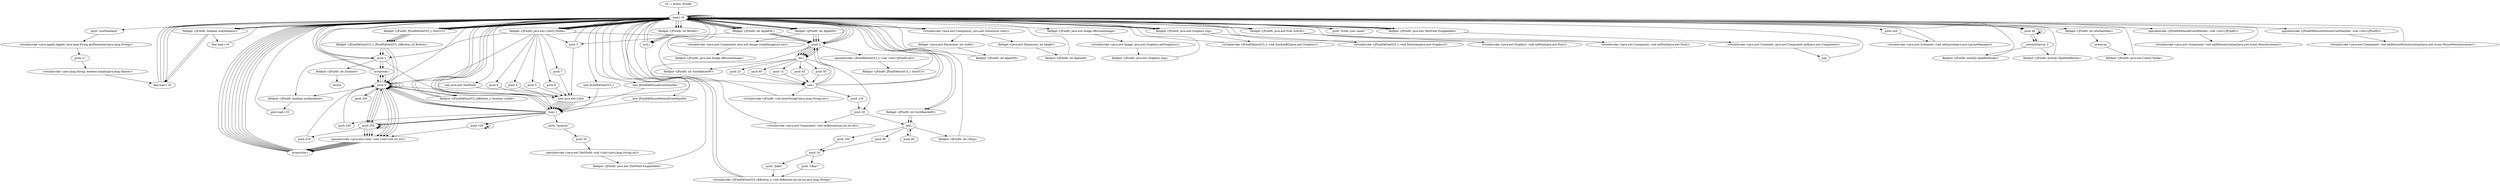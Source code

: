 digraph "" {
    "r0 := @this: JFindIt"
    "load.r r0"
    "r0 := @this: JFindIt"->"load.r r0";
    "push \"useDatabase\""
    "load.r r0"->"push \"useDatabase\"";
    "virtualinvoke <java.applet.Applet: java.lang.String getParameter(java.lang.String)>"
    "push \"useDatabase\""->"virtualinvoke <java.applet.Applet: java.lang.String getParameter(java.lang.String)>";
    "push \"y\""
    "virtualinvoke <java.applet.Applet: java.lang.String getParameter(java.lang.String)>"->"push \"y\"";
    "virtualinvoke <java.lang.String: boolean equals(java.lang.Object)>"
    "push \"y\""->"virtualinvoke <java.lang.String: boolean equals(java.lang.Object)>";
    "ifeq load.r r0"
    "virtualinvoke <java.lang.String: boolean equals(java.lang.Object)>"->"ifeq load.r r0";
    "ifeq load.r r0"->"load.r r0";
    "push 1"
    "load.r r0"->"push 1";
    "fieldput <JFindIt: boolean useDatabase>"
    "push 1"->"fieldput <JFindIt: boolean useDatabase>";
    "goto load.r r0"
    "fieldput <JFindIt: boolean useDatabase>"->"goto load.r r0";
    "goto load.r r0"->"load.r r0";
    "load.r r0"->"load.r r0";
    "virtualinvoke <java.awt.Component: java.awt.Dimension size()>"
    "load.r r0"->"virtualinvoke <java.awt.Component: java.awt.Dimension size()>";
    "fieldget <java.awt.Dimension: int width>"
    "virtualinvoke <java.awt.Component: java.awt.Dimension size()>"->"fieldget <java.awt.Dimension: int width>";
    "fieldput <JFindIt: int AppletW>"
    "fieldget <java.awt.Dimension: int width>"->"fieldput <JFindIt: int AppletW>";
    "fieldput <JFindIt: int AppletW>"->"load.r r0";
    "load.r r0"->"load.r r0";
    "load.r r0"->"virtualinvoke <java.awt.Component: java.awt.Dimension size()>";
    "fieldget <java.awt.Dimension: int height>"
    "virtualinvoke <java.awt.Component: java.awt.Dimension size()>"->"fieldget <java.awt.Dimension: int height>";
    "fieldput <JFindIt: int AppletH>"
    "fieldget <java.awt.Dimension: int height>"->"fieldput <JFindIt: int AppletH>";
    "fieldput <JFindIt: int AppletH>"->"load.r r0";
    "load.r r0"->"load.r r0";
    "fieldget <JFindIt: int AppletW>"
    "load.r r0"->"fieldget <JFindIt: int AppletW>";
    "push 3"
    "fieldget <JFindIt: int AppletW>"->"push 3";
    "push 3"->"load.r r0";
    "fieldget <JFindIt: int Border>"
    "load.r r0"->"fieldget <JFindIt: int Border>";
    "mul.i"
    "fieldget <JFindIt: int Border>"->"mul.i";
    "sub.i"
    "mul.i"->"sub.i";
    "push 2"
    "sub.i"->"push 2";
    "div.i"
    "push 2"->"div.i";
    "fieldput <JFindIt: int SuchflaecheW>"
    "div.i"->"fieldput <JFindIt: int SuchflaecheW>";
    "fieldput <JFindIt: int SuchflaecheW>"->"load.r r0";
    "load.r r0"->"push 2";
    "push 2"->"load.r r0";
    "load.r r0"->"fieldget <JFindIt: int Border>";
    "fieldget <JFindIt: int Border>"->"mul.i";
    "mul.i"->"load.r r0";
    "fieldget <JFindIt: int SuchflaecheW>"
    "load.r r0"->"fieldget <JFindIt: int SuchflaecheW>";
    "add.i"
    "fieldget <JFindIt: int SuchflaecheW>"->"add.i";
    "push 40"
    "add.i"->"push 40";
    "push 40"->"add.i";
    "fieldput <JFindIt: int yMsg>"
    "add.i"->"fieldput <JFindIt: int yMsg>";
    "fieldput <JFindIt: int yMsg>"->"load.r r0";
    "load.r r0"->"load.r r0";
    "load.r r0"->"load.r r0";
    "load.r r0"->"fieldget <JFindIt: int AppletW>";
    "fieldget <JFindIt: int AppletW>"->"load.r r0";
    "fieldget <JFindIt: int AppletH>"
    "load.r r0"->"fieldget <JFindIt: int AppletH>";
    "virtualinvoke <java.awt.Component: java.awt.Image createImage(int,int)>"
    "fieldget <JFindIt: int AppletH>"->"virtualinvoke <java.awt.Component: java.awt.Image createImage(int,int)>";
    "fieldput <JFindIt: java.awt.Image offscreenImage>"
    "virtualinvoke <java.awt.Component: java.awt.Image createImage(int,int)>"->"fieldput <JFindIt: java.awt.Image offscreenImage>";
    "fieldput <JFindIt: java.awt.Image offscreenImage>"->"load.r r0";
    "load.r r0"->"load.r r0";
    "fieldget <JFindIt: java.awt.Image offscreenImage>"
    "load.r r0"->"fieldget <JFindIt: java.awt.Image offscreenImage>";
    "virtualinvoke <java.awt.Image: java.awt.Graphics getGraphics()>"
    "fieldget <JFindIt: java.awt.Image offscreenImage>"->"virtualinvoke <java.awt.Image: java.awt.Graphics getGraphics()>";
    "fieldput <JFindIt: java.awt.Graphics osg>"
    "virtualinvoke <java.awt.Image: java.awt.Graphics getGraphics()>"->"fieldput <JFindIt: java.awt.Graphics osg>";
    "fieldput <JFindIt: java.awt.Graphics osg>"->"load.r r0";
    "fieldget <JFindIt: java.awt.Graphics osg>"
    "load.r r0"->"fieldget <JFindIt: java.awt.Graphics osg>";
    "fieldget <JFindIt: java.awt.Graphics osg>"->"load.r r0";
    "fieldget <JFindIt: java.awt.Font Schrift>"
    "load.r r0"->"fieldget <JFindIt: java.awt.Font Schrift>";
    "virtualinvoke <java.awt.Graphics: void setFont(java.awt.Font)>"
    "fieldget <JFindIt: java.awt.Font Schrift>"->"virtualinvoke <java.awt.Graphics: void setFont(java.awt.Font)>";
    "virtualinvoke <java.awt.Graphics: void setFont(java.awt.Font)>"->"load.r r0";
    "new JFindIt$SmiGUI_c"
    "load.r r0"->"new JFindIt$SmiGUI_c";
    "dup1.r"
    "new JFindIt$SmiGUI_c"->"dup1.r";
    "dup1.r"->"load.r r0";
    "load.r r0"->"push 2";
    "specialinvoke <JFindIt$SmiGUI_c: void <init>(JFindIt,int)>"
    "push 2"->"specialinvoke <JFindIt$SmiGUI_c: void <init>(JFindIt,int)>";
    "fieldput <JFindIt: JFindIt$SmiGUI_c SmiGUI>"
    "specialinvoke <JFindIt$SmiGUI_c: void <init>(JFindIt,int)>"->"fieldput <JFindIt: JFindIt$SmiGUI_c SmiGUI>";
    "fieldput <JFindIt: JFindIt$SmiGUI_c SmiGUI>"->"load.r r0";
    "fieldget <JFindIt: JFindIt$SmiGUI_c SmiGUI>"
    "load.r r0"->"fieldget <JFindIt: JFindIt$SmiGUI_c SmiGUI>";
    "fieldget <JFindIt$SmiGUI_c: JFindIt$SmiGUI_c$Button_c[] Button>"
    "fieldget <JFindIt: JFindIt$SmiGUI_c SmiGUI>"->"fieldget <JFindIt$SmiGUI_c: JFindIt$SmiGUI_c$Button_c[] Button>";
    "push 0"
    "fieldget <JFindIt$SmiGUI_c: JFindIt$SmiGUI_c$Button_c[] Button>"->"push 0";
    "arrayread.r"
    "push 0"->"arrayread.r";
    "arrayread.r"->"load.r r0";
    "load.r r0"->"fieldget <JFindIt: int AppletW>";
    "fieldget <JFindIt: int AppletW>"->"push 2";
    "push 2"->"div.i";
    "push 45"
    "div.i"->"push 45";
    "push 45"->"sub.i";
    "sub.i"->"load.r r0";
    "load.r r0"->"fieldget <JFindIt: int AppletH>";
    "fieldget <JFindIt: int AppletH>"->"push 2";
    "push 2"->"div.i";
    "push 20"
    "div.i"->"push 20";
    "push 20"->"add.i";
    "push 90"
    "add.i"->"push 90";
    "push 18"
    "push 90"->"push 18";
    "push \"Okay!\""
    "push 18"->"push \"Okay!\"";
    "virtualinvoke <JFindIt$SmiGUI_c$Button_c: void define(int,int,int,int,java.lang.String)>"
    "push \"Okay!\""->"virtualinvoke <JFindIt$SmiGUI_c$Button_c: void define(int,int,int,int,java.lang.String)>";
    "virtualinvoke <JFindIt$SmiGUI_c$Button_c: void define(int,int,int,int,java.lang.String)>"->"load.r r0";
    "fieldget <JFindIt: boolean useDatabase>"
    "load.r r0"->"fieldget <JFindIt: boolean useDatabase>";
    "ifne load.r r0"
    "fieldget <JFindIt: boolean useDatabase>"->"ifne load.r r0";
    "ifne load.r r0"->"load.r r0";
    "load.r r0"->"fieldget <JFindIt: JFindIt$SmiGUI_c SmiGUI>";
    "fieldget <JFindIt: JFindIt$SmiGUI_c SmiGUI>"->"fieldget <JFindIt$SmiGUI_c: JFindIt$SmiGUI_c$Button_c[] Button>";
    "fieldget <JFindIt$SmiGUI_c: JFindIt$SmiGUI_c$Button_c[] Button>"->"push 0";
    "push 0"->"arrayread.r";
    "arrayread.r"->"push 0";
    "fieldput <JFindIt$SmiGUI_c$Button_c: boolean visible>"
    "push 0"->"fieldput <JFindIt$SmiGUI_c$Button_c: boolean visible>";
    "fieldput <JFindIt$SmiGUI_c$Button_c: boolean visible>"->"load.r r0";
    "load.r r0"->"fieldget <JFindIt: JFindIt$SmiGUI_c SmiGUI>";
    "fieldget <JFindIt: JFindIt$SmiGUI_c SmiGUI>"->"fieldget <JFindIt$SmiGUI_c: JFindIt$SmiGUI_c$Button_c[] Button>";
    "fieldget <JFindIt$SmiGUI_c: JFindIt$SmiGUI_c$Button_c[] Button>"->"push 1";
    "push 1"->"arrayread.r";
    "arrayread.r"->"load.r r0";
    "load.r r0"->"fieldget <JFindIt: int AppletW>";
    "fieldget <JFindIt: int AppletW>"->"push 2";
    "push 2"->"div.i";
    "push 50"
    "div.i"->"push 50";
    "push 50"->"sub.i";
    "sub.i"->"push 2";
    "push 2"->"load.r r0";
    "load.r r0"->"fieldget <JFindIt: int Border>";
    "fieldget <JFindIt: int Border>"->"mul.i";
    "mul.i"->"load.r r0";
    "load.r r0"->"fieldget <JFindIt: int SuchflaecheW>";
    "fieldget <JFindIt: int SuchflaecheW>"->"add.i";
    "push 100"
    "add.i"->"push 100";
    "push 100"->"push 18";
    "push \"Joker\""
    "push 18"->"push \"Joker\"";
    "push \"Joker\""->"virtualinvoke <JFindIt$SmiGUI_c$Button_c: void define(int,int,int,int,java.lang.String)>";
    "virtualinvoke <JFindIt$SmiGUI_c$Button_c: void define(int,int,int,int,java.lang.String)>"->"load.r r0";
    "load.r r0"->"fieldget <JFindIt: JFindIt$SmiGUI_c SmiGUI>";
    "fieldget <JFindIt: JFindIt$SmiGUI_c SmiGUI>"->"fieldget <JFindIt$SmiGUI_c: JFindIt$SmiGUI_c$Button_c[] Button>";
    "fieldget <JFindIt$SmiGUI_c: JFindIt$SmiGUI_c$Button_c[] Button>"->"push 1";
    "push 1"->"arrayread.r";
    "arrayread.r"->"push 0";
    "push 0"->"fieldput <JFindIt$SmiGUI_c$Button_c: boolean visible>";
    "fieldput <JFindIt$SmiGUI_c$Button_c: boolean visible>"->"load.r r0";
    "load.r r0"->"fieldget <JFindIt: JFindIt$SmiGUI_c SmiGUI>";
    "fieldget <JFindIt: JFindIt$SmiGUI_c SmiGUI>"->"load.r r0";
    "load.r r0"->"fieldget <JFindIt: java.awt.Graphics osg>";
    "virtualinvoke <JFindIt$SmiGUI_c: void ZeichneBG(java.awt.Graphics)>"
    "fieldget <JFindIt: java.awt.Graphics osg>"->"virtualinvoke <JFindIt$SmiGUI_c: void ZeichneBG(java.awt.Graphics)>";
    "virtualinvoke <JFindIt$SmiGUI_c: void ZeichneBG(java.awt.Graphics)>"->"load.r r0";
    "load.r r0"->"fieldget <JFindIt: JFindIt$SmiGUI_c SmiGUI>";
    "fieldget <JFindIt: JFindIt$SmiGUI_c SmiGUI>"->"load.r r0";
    "load.r r0"->"fieldget <JFindIt: java.awt.Graphics osg>";
    "virtualinvoke <JFindIt$SmiGUI_c: void Zeichnen(java.awt.Graphics)>"
    "fieldget <JFindIt: java.awt.Graphics osg>"->"virtualinvoke <JFindIt$SmiGUI_c: void Zeichnen(java.awt.Graphics)>";
    "virtualinvoke <JFindIt$SmiGUI_c: void Zeichnen(java.awt.Graphics)>"->"load.r r0";
    "load.r r0"->"fieldget <JFindIt: boolean useDatabase>";
    "fieldget <JFindIt: boolean useDatabase>"->"ifeq load.r r0";
    "ifeq load.r r0"->"load.r r0";
    "push \"Enter your name:\""
    "load.r r0"->"push \"Enter your name:\"";
    "push \"Enter your name:\""->"load.r r0";
    "load.r r0"->"fieldget <JFindIt: int AppletH>";
    "fieldget <JFindIt: int AppletH>"->"push 2";
    "push 2"->"div.i";
    "push 23"
    "div.i"->"push 23";
    "push 23"->"sub.i";
    "virtualinvoke <JFindIt: void drawStringC(java.lang.String,int)>"
    "sub.i"->"virtualinvoke <JFindIt: void drawStringC(java.lang.String,int)>";
    "virtualinvoke <JFindIt: void drawStringC(java.lang.String,int)>"->"load.r r0";
    "load.r r0"->"fieldget <JFindIt: boolean useDatabase>";
    "fieldget <JFindIt: boolean useDatabase>"->"ifeq load.r r0";
    "ifeq load.r r0"->"load.r r0";
    "new java.awt.TextField"
    "load.r r0"->"new java.awt.TextField";
    "new java.awt.TextField"->"dup1.r";
    "push \"anonym\""
    "dup1.r"->"push \"anonym\"";
    "push 30"
    "push \"anonym\""->"push 30";
    "specialinvoke <java.awt.TextField: void <init>(java.lang.String,int)>"
    "push 30"->"specialinvoke <java.awt.TextField: void <init>(java.lang.String,int)>";
    "fieldput <JFindIt: java.awt.TextField Eingabefeld>"
    "specialinvoke <java.awt.TextField: void <init>(java.lang.String,int)>"->"fieldput <JFindIt: java.awt.TextField Eingabefeld>";
    "fieldput <JFindIt: java.awt.TextField Eingabefeld>"->"load.r r0";
    "fieldget <JFindIt: java.awt.TextField Eingabefeld>"
    "load.r r0"->"fieldget <JFindIt: java.awt.TextField Eingabefeld>";
    "fieldget <JFindIt: java.awt.TextField Eingabefeld>"->"load.r r0";
    "load.r r0"->"fieldget <JFindIt: java.awt.Font Schrift>";
    "virtualinvoke <java.awt.Component: void setFont(java.awt.Font)>"
    "fieldget <JFindIt: java.awt.Font Schrift>"->"virtualinvoke <java.awt.Component: void setFont(java.awt.Font)>";
    "virtualinvoke <java.awt.Component: void setFont(java.awt.Font)>"->"load.r r0";
    "load.r r0"->"fieldget <JFindIt: java.awt.TextField Eingabefeld>";
    "fieldget <JFindIt: java.awt.TextField Eingabefeld>"->"load.r r0";
    "load.r r0"->"fieldget <JFindIt: int AppletW>";
    "fieldget <JFindIt: int AppletW>"->"push 2";
    "push 2"->"div.i";
    "push 60"
    "div.i"->"push 60";
    "push 60"->"sub.i";
    "sub.i"->"load.r r0";
    "load.r r0"->"fieldget <JFindIt: int AppletH>";
    "fieldget <JFindIt: int AppletH>"->"push 2";
    "push 2"->"div.i";
    "push 15"
    "div.i"->"push 15";
    "push 15"->"sub.i";
    "push 120"
    "sub.i"->"push 120";
    "push 120"->"push 20";
    "virtualinvoke <java.awt.Component: void setBounds(int,int,int,int)>"
    "push 20"->"virtualinvoke <java.awt.Component: void setBounds(int,int,int,int)>";
    "virtualinvoke <java.awt.Component: void setBounds(int,int,int,int)>"->"load.r r0";
    "push null"
    "load.r r0"->"push null";
    "virtualinvoke <java.awt.Container: void setLayout(java.awt.LayoutManager)>"
    "push null"->"virtualinvoke <java.awt.Container: void setLayout(java.awt.LayoutManager)>";
    "virtualinvoke <java.awt.Container: void setLayout(java.awt.LayoutManager)>"->"load.r r0";
    "load.r r0"->"load.r r0";
    "load.r r0"->"fieldget <JFindIt: java.awt.TextField Eingabefeld>";
    "virtualinvoke <java.awt.Container: java.awt.Component add(java.awt.Component)>"
    "fieldget <JFindIt: java.awt.TextField Eingabefeld>"->"virtualinvoke <java.awt.Container: java.awt.Component add(java.awt.Component)>";
    "pop"
    "virtualinvoke <java.awt.Container: java.awt.Component add(java.awt.Component)>"->"pop";
    "pop"->"load.r r0";
    "push 48"
    "load.r r0"->"push 48";
    "push 48"->"push 48";
    "newmultiarray 2"
    "push 48"->"newmultiarray 2";
    "fieldput <JFindIt: byte[][] SpielfeldLinks>"
    "newmultiarray 2"->"fieldput <JFindIt: byte[][] SpielfeldLinks>";
    "fieldput <JFindIt: byte[][] SpielfeldLinks>"->"load.r r0";
    "load.r r0"->"push 48";
    "push 48"->"push 48";
    "push 48"->"newmultiarray 2";
    "fieldput <JFindIt: byte[][] SpielfeldRechts>"
    "newmultiarray 2"->"fieldput <JFindIt: byte[][] SpielfeldRechts>";
    "fieldput <JFindIt: byte[][] SpielfeldRechts>"->"load.r r0";
    "load.r r0"->"load.r r0";
    "fieldget <JFindIt: int nFarbenMax>"
    "load.r r0"->"fieldget <JFindIt: int nFarbenMax>";
    "newarray"
    "fieldget <JFindIt: int nFarbenMax>"->"newarray";
    "fieldput <JFindIt: java.awt.Color[] Farbe>"
    "newarray"->"fieldput <JFindIt: java.awt.Color[] Farbe>";
    "fieldput <JFindIt: java.awt.Color[] Farbe>"->"load.r r0";
    "fieldget <JFindIt: java.awt.Color[] Farbe>"
    "load.r r0"->"fieldget <JFindIt: java.awt.Color[] Farbe>";
    "fieldget <JFindIt: java.awt.Color[] Farbe>"->"push 0";
    "new java.awt.Color"
    "push 0"->"new java.awt.Color";
    "new java.awt.Color"->"dup1.r";
    "dup1.r"->"push 0";
    "push 0"->"push 0";
    "push 0"->"push 0";
    "specialinvoke <java.awt.Color: void <init>(int,int,int)>"
    "push 0"->"specialinvoke <java.awt.Color: void <init>(int,int,int)>";
    "arraywrite.r"
    "specialinvoke <java.awt.Color: void <init>(int,int,int)>"->"arraywrite.r";
    "arraywrite.r"->"load.r r0";
    "load.r r0"->"fieldget <JFindIt: java.awt.Color[] Farbe>";
    "fieldget <JFindIt: java.awt.Color[] Farbe>"->"push 1";
    "push 1"->"new java.awt.Color";
    "new java.awt.Color"->"dup1.r";
    "push 255"
    "dup1.r"->"push 255";
    "push 255"->"push 255";
    "push 255"->"push 255";
    "push 255"->"specialinvoke <java.awt.Color: void <init>(int,int,int)>";
    "specialinvoke <java.awt.Color: void <init>(int,int,int)>"->"arraywrite.r";
    "arraywrite.r"->"load.r r0";
    "load.r r0"->"fieldget <JFindIt: java.awt.Color[] Farbe>";
    "fieldget <JFindIt: java.awt.Color[] Farbe>"->"push 2";
    "push 2"->"new java.awt.Color";
    "new java.awt.Color"->"dup1.r";
    "push 128"
    "dup1.r"->"push 128";
    "push 128"->"push 128";
    "push 128"->"push 128";
    "push 128"->"specialinvoke <java.awt.Color: void <init>(int,int,int)>";
    "specialinvoke <java.awt.Color: void <init>(int,int,int)>"->"arraywrite.r";
    "arraywrite.r"->"load.r r0";
    "load.r r0"->"fieldget <JFindIt: java.awt.Color[] Farbe>";
    "fieldget <JFindIt: java.awt.Color[] Farbe>"->"push 3";
    "push 3"->"new java.awt.Color";
    "new java.awt.Color"->"dup1.r";
    "push 220"
    "dup1.r"->"push 220";
    "push 220"->"push 0";
    "push 0"->"push 0";
    "push 0"->"specialinvoke <java.awt.Color: void <init>(int,int,int)>";
    "specialinvoke <java.awt.Color: void <init>(int,int,int)>"->"arraywrite.r";
    "arraywrite.r"->"load.r r0";
    "load.r r0"->"fieldget <JFindIt: java.awt.Color[] Farbe>";
    "push 4"
    "fieldget <JFindIt: java.awt.Color[] Farbe>"->"push 4";
    "push 4"->"new java.awt.Color";
    "new java.awt.Color"->"dup1.r";
    "dup1.r"->"push 255";
    "push 210"
    "push 255"->"push 210";
    "push 210"->"push 0";
    "push 0"->"specialinvoke <java.awt.Color: void <init>(int,int,int)>";
    "specialinvoke <java.awt.Color: void <init>(int,int,int)>"->"arraywrite.r";
    "arraywrite.r"->"load.r r0";
    "load.r r0"->"fieldget <JFindIt: java.awt.Color[] Farbe>";
    "push 5"
    "fieldget <JFindIt: java.awt.Color[] Farbe>"->"push 5";
    "push 5"->"new java.awt.Color";
    "new java.awt.Color"->"dup1.r";
    "dup1.r"->"push 0";
    "push 200"
    "push 0"->"push 200";
    "push 200"->"push 0";
    "push 0"->"specialinvoke <java.awt.Color: void <init>(int,int,int)>";
    "specialinvoke <java.awt.Color: void <init>(int,int,int)>"->"arraywrite.r";
    "arraywrite.r"->"load.r r0";
    "load.r r0"->"fieldget <JFindIt: java.awt.Color[] Farbe>";
    "push 6"
    "fieldget <JFindIt: java.awt.Color[] Farbe>"->"push 6";
    "push 6"->"new java.awt.Color";
    "new java.awt.Color"->"dup1.r";
    "dup1.r"->"push 0";
    "push 0"->"push 255";
    "push 255"->"push 255";
    "push 255"->"specialinvoke <java.awt.Color: void <init>(int,int,int)>";
    "specialinvoke <java.awt.Color: void <init>(int,int,int)>"->"arraywrite.r";
    "arraywrite.r"->"load.r r0";
    "load.r r0"->"fieldget <JFindIt: java.awt.Color[] Farbe>";
    "push 7"
    "fieldget <JFindIt: java.awt.Color[] Farbe>"->"push 7";
    "push 7"->"new java.awt.Color";
    "new java.awt.Color"->"dup1.r";
    "dup1.r"->"push 0";
    "push 0"->"push 0";
    "push 0"->"push 255";
    "push 255"->"specialinvoke <java.awt.Color: void <init>(int,int,int)>";
    "specialinvoke <java.awt.Color: void <init>(int,int,int)>"->"arraywrite.r";
    "arraywrite.r"->"load.r r0";
    "load.r r0"->"fieldget <JFindIt: java.awt.Color[] Farbe>";
    "push 8"
    "fieldget <JFindIt: java.awt.Color[] Farbe>"->"push 8";
    "push 8"->"new java.awt.Color";
    "new java.awt.Color"->"dup1.r";
    "dup1.r"->"push 255";
    "push 255"->"push 0";
    "push 0"->"push 255";
    "push 255"->"specialinvoke <java.awt.Color: void <init>(int,int,int)>";
    "specialinvoke <java.awt.Color: void <init>(int,int,int)>"->"arraywrite.r";
    "arraywrite.r"->"load.r r0";
    "new JFindIt$MouseEventHandler"
    "load.r r0"->"new JFindIt$MouseEventHandler";
    "new JFindIt$MouseEventHandler"->"dup1.r";
    "dup1.r"->"load.r r0";
    "specialinvoke <JFindIt$MouseEventHandler: void <init>(JFindIt)>"
    "load.r r0"->"specialinvoke <JFindIt$MouseEventHandler: void <init>(JFindIt)>";
    "virtualinvoke <java.awt.Component: void addMouseListener(java.awt.event.MouseListener)>"
    "specialinvoke <JFindIt$MouseEventHandler: void <init>(JFindIt)>"->"virtualinvoke <java.awt.Component: void addMouseListener(java.awt.event.MouseListener)>";
    "virtualinvoke <java.awt.Component: void addMouseListener(java.awt.event.MouseListener)>"->"load.r r0";
    "new JFindIt$MouseMotionEventHandler"
    "load.r r0"->"new JFindIt$MouseMotionEventHandler";
    "new JFindIt$MouseMotionEventHandler"->"dup1.r";
    "dup1.r"->"load.r r0";
    "specialinvoke <JFindIt$MouseMotionEventHandler: void <init>(JFindIt)>"
    "load.r r0"->"specialinvoke <JFindIt$MouseMotionEventHandler: void <init>(JFindIt)>";
    "virtualinvoke <java.awt.Component: void addMouseMotionListener(java.awt.event.MouseMotionListener)>"
    "specialinvoke <JFindIt$MouseMotionEventHandler: void <init>(JFindIt)>"->"virtualinvoke <java.awt.Component: void addMouseMotionListener(java.awt.event.MouseMotionListener)>";
    "virtualinvoke <java.awt.Component: void addMouseMotionListener(java.awt.event.MouseMotionListener)>"->"load.r r0";
    "load.r r0"->"push 1";
    "fieldput <JFindIt: int Zustand>"
    "push 1"->"fieldput <JFindIt: int Zustand>";
    "return"
    "fieldput <JFindIt: int Zustand>"->"return";
    "ifeq load.r r0"->"load.r r0";
    "load.r r0"->"push 0";
    "push 0"->"fieldput <JFindIt: boolean useDatabase>";
}
